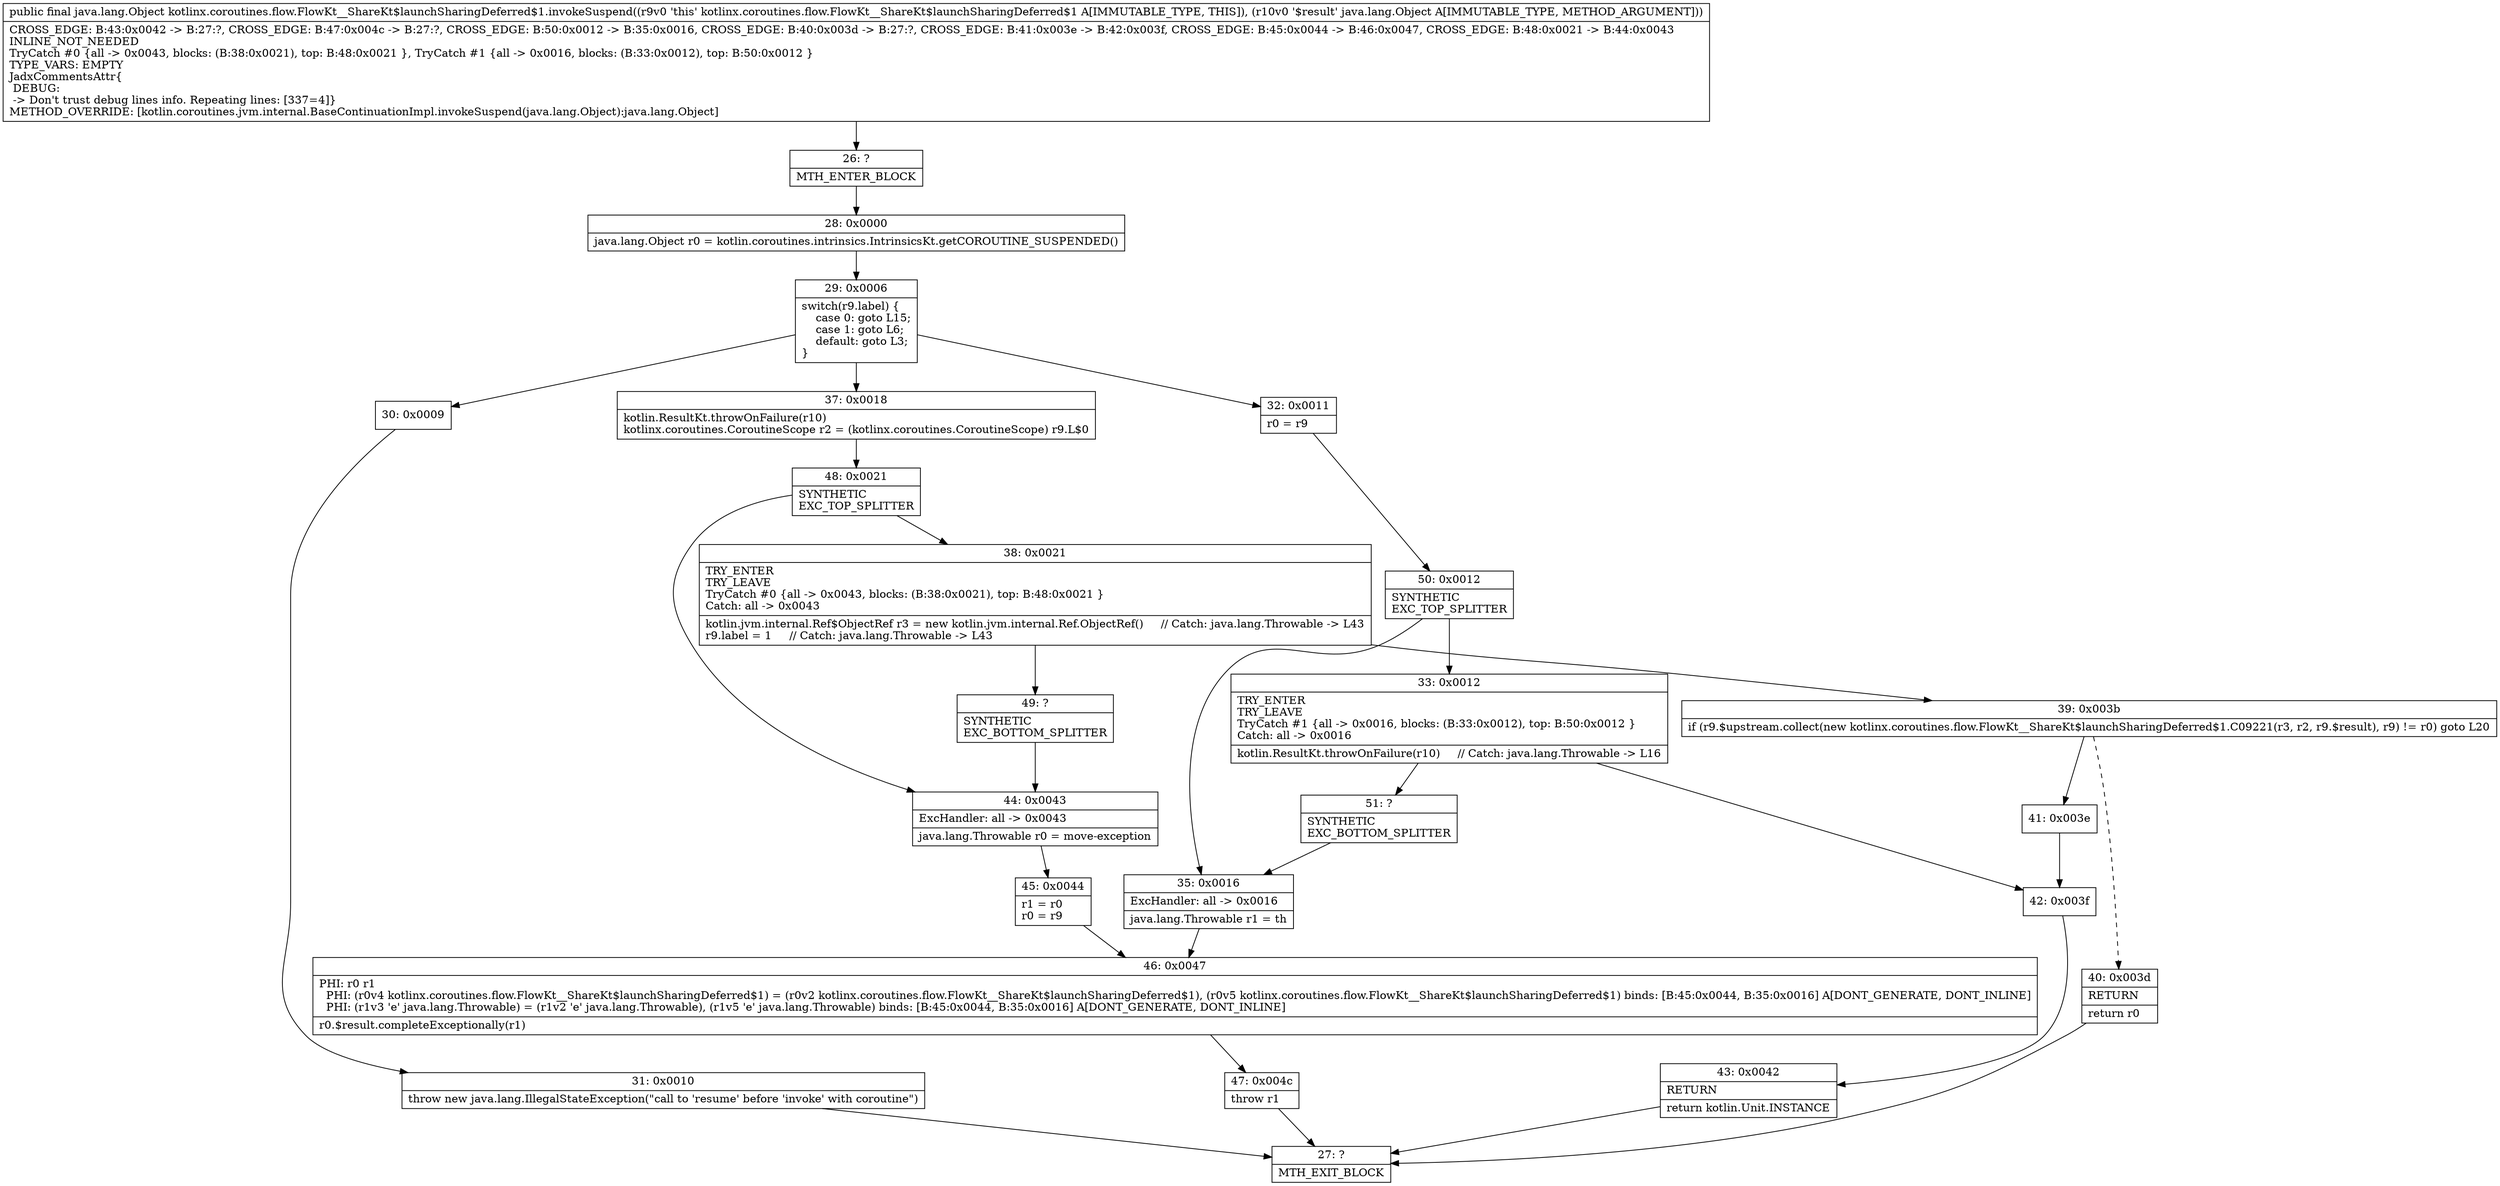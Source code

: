 digraph "CFG forkotlinx.coroutines.flow.FlowKt__ShareKt$launchSharingDeferred$1.invokeSuspend(Ljava\/lang\/Object;)Ljava\/lang\/Object;" {
Node_26 [shape=record,label="{26\:\ ?|MTH_ENTER_BLOCK\l}"];
Node_28 [shape=record,label="{28\:\ 0x0000|java.lang.Object r0 = kotlin.coroutines.intrinsics.IntrinsicsKt.getCOROUTINE_SUSPENDED()\l}"];
Node_29 [shape=record,label="{29\:\ 0x0006|switch(r9.label) \{\l    case 0: goto L15;\l    case 1: goto L6;\l    default: goto L3;\l\}\l}"];
Node_30 [shape=record,label="{30\:\ 0x0009}"];
Node_31 [shape=record,label="{31\:\ 0x0010|throw new java.lang.IllegalStateException(\"call to 'resume' before 'invoke' with coroutine\")\l}"];
Node_27 [shape=record,label="{27\:\ ?|MTH_EXIT_BLOCK\l}"];
Node_32 [shape=record,label="{32\:\ 0x0011|r0 = r9\l}"];
Node_50 [shape=record,label="{50\:\ 0x0012|SYNTHETIC\lEXC_TOP_SPLITTER\l}"];
Node_33 [shape=record,label="{33\:\ 0x0012|TRY_ENTER\lTRY_LEAVE\lTryCatch #1 \{all \-\> 0x0016, blocks: (B:33:0x0012), top: B:50:0x0012 \}\lCatch: all \-\> 0x0016\l|kotlin.ResultKt.throwOnFailure(r10)     \/\/ Catch: java.lang.Throwable \-\> L16\l}"];
Node_42 [shape=record,label="{42\:\ 0x003f}"];
Node_43 [shape=record,label="{43\:\ 0x0042|RETURN\l|return kotlin.Unit.INSTANCE\l}"];
Node_51 [shape=record,label="{51\:\ ?|SYNTHETIC\lEXC_BOTTOM_SPLITTER\l}"];
Node_35 [shape=record,label="{35\:\ 0x0016|ExcHandler: all \-\> 0x0016\l|java.lang.Throwable r1 = th\l}"];
Node_46 [shape=record,label="{46\:\ 0x0047|PHI: r0 r1 \l  PHI: (r0v4 kotlinx.coroutines.flow.FlowKt__ShareKt$launchSharingDeferred$1) = (r0v2 kotlinx.coroutines.flow.FlowKt__ShareKt$launchSharingDeferred$1), (r0v5 kotlinx.coroutines.flow.FlowKt__ShareKt$launchSharingDeferred$1) binds: [B:45:0x0044, B:35:0x0016] A[DONT_GENERATE, DONT_INLINE]\l  PHI: (r1v3 'e' java.lang.Throwable) = (r1v2 'e' java.lang.Throwable), (r1v5 'e' java.lang.Throwable) binds: [B:45:0x0044, B:35:0x0016] A[DONT_GENERATE, DONT_INLINE]\l|r0.$result.completeExceptionally(r1)\l}"];
Node_47 [shape=record,label="{47\:\ 0x004c|throw r1\l}"];
Node_37 [shape=record,label="{37\:\ 0x0018|kotlin.ResultKt.throwOnFailure(r10)\lkotlinx.coroutines.CoroutineScope r2 = (kotlinx.coroutines.CoroutineScope) r9.L$0\l}"];
Node_48 [shape=record,label="{48\:\ 0x0021|SYNTHETIC\lEXC_TOP_SPLITTER\l}"];
Node_38 [shape=record,label="{38\:\ 0x0021|TRY_ENTER\lTRY_LEAVE\lTryCatch #0 \{all \-\> 0x0043, blocks: (B:38:0x0021), top: B:48:0x0021 \}\lCatch: all \-\> 0x0043\l|kotlin.jvm.internal.Ref$ObjectRef r3 = new kotlin.jvm.internal.Ref.ObjectRef()     \/\/ Catch: java.lang.Throwable \-\> L43\lr9.label = 1     \/\/ Catch: java.lang.Throwable \-\> L43\l}"];
Node_39 [shape=record,label="{39\:\ 0x003b|if (r9.$upstream.collect(new kotlinx.coroutines.flow.FlowKt__ShareKt$launchSharingDeferred$1.C09221(r3, r2, r9.$result), r9) != r0) goto L20\l}"];
Node_40 [shape=record,label="{40\:\ 0x003d|RETURN\l|return r0\l}"];
Node_41 [shape=record,label="{41\:\ 0x003e}"];
Node_49 [shape=record,label="{49\:\ ?|SYNTHETIC\lEXC_BOTTOM_SPLITTER\l}"];
Node_44 [shape=record,label="{44\:\ 0x0043|ExcHandler: all \-\> 0x0043\l|java.lang.Throwable r0 = move\-exception\l}"];
Node_45 [shape=record,label="{45\:\ 0x0044|r1 = r0\lr0 = r9\l}"];
MethodNode[shape=record,label="{public final java.lang.Object kotlinx.coroutines.flow.FlowKt__ShareKt$launchSharingDeferred$1.invokeSuspend((r9v0 'this' kotlinx.coroutines.flow.FlowKt__ShareKt$launchSharingDeferred$1 A[IMMUTABLE_TYPE, THIS]), (r10v0 '$result' java.lang.Object A[IMMUTABLE_TYPE, METHOD_ARGUMENT]))  | CROSS_EDGE: B:43:0x0042 \-\> B:27:?, CROSS_EDGE: B:47:0x004c \-\> B:27:?, CROSS_EDGE: B:50:0x0012 \-\> B:35:0x0016, CROSS_EDGE: B:40:0x003d \-\> B:27:?, CROSS_EDGE: B:41:0x003e \-\> B:42:0x003f, CROSS_EDGE: B:45:0x0044 \-\> B:46:0x0047, CROSS_EDGE: B:48:0x0021 \-\> B:44:0x0043\lINLINE_NOT_NEEDED\lTryCatch #0 \{all \-\> 0x0043, blocks: (B:38:0x0021), top: B:48:0x0021 \}, TryCatch #1 \{all \-\> 0x0016, blocks: (B:33:0x0012), top: B:50:0x0012 \}\lTYPE_VARS: EMPTY\lJadxCommentsAttr\{\l DEBUG: \l \-\> Don't trust debug lines info. Repeating lines: [337=4]\}\lMETHOD_OVERRIDE: [kotlin.coroutines.jvm.internal.BaseContinuationImpl.invokeSuspend(java.lang.Object):java.lang.Object]\l}"];
MethodNode -> Node_26;Node_26 -> Node_28;
Node_28 -> Node_29;
Node_29 -> Node_30;
Node_29 -> Node_32;
Node_29 -> Node_37;
Node_30 -> Node_31;
Node_31 -> Node_27;
Node_32 -> Node_50;
Node_50 -> Node_33;
Node_50 -> Node_35;
Node_33 -> Node_42;
Node_33 -> Node_51;
Node_42 -> Node_43;
Node_43 -> Node_27;
Node_51 -> Node_35;
Node_35 -> Node_46;
Node_46 -> Node_47;
Node_47 -> Node_27;
Node_37 -> Node_48;
Node_48 -> Node_38;
Node_48 -> Node_44;
Node_38 -> Node_39;
Node_38 -> Node_49;
Node_39 -> Node_40[style=dashed];
Node_39 -> Node_41;
Node_40 -> Node_27;
Node_41 -> Node_42;
Node_49 -> Node_44;
Node_44 -> Node_45;
Node_45 -> Node_46;
}

